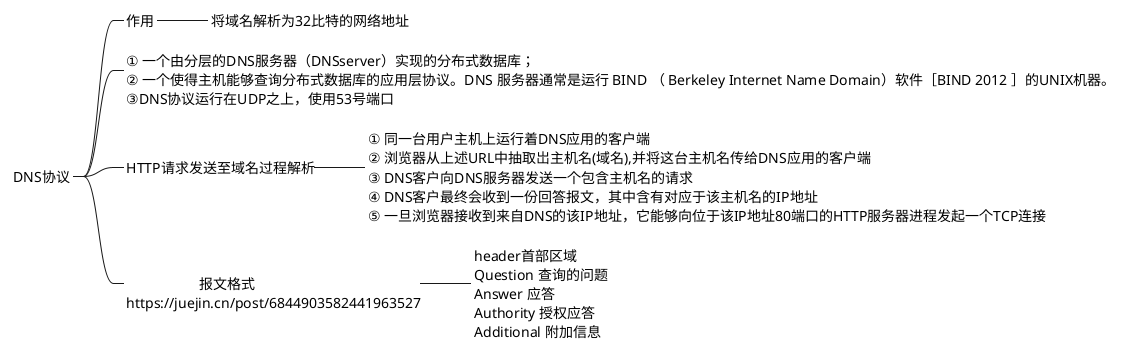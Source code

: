 @startmindmap
*_ DNS协议 
**_ 作用 
***_ 将域名解析为32比特的网络地址

**_: 
① 一个由分层的DNS服务器（DNSserver）实现的分布式数据库；
② 一个使得主机能够查询分布式数据库的应用层协议。DNS 服务器通常是运行 BIND （ Berkeley Internet Name Domain）软件［BIND 2012 ］的UNIX机器。
③DNS协议运行在UDP之上，使用53号端口;
**_ HTTP请求发送至域名过程解析
***_:
① 同一台用户主机上运行着DNS应用的客户端
② 浏览器从上述URL中抽取岀主机名(域名),并将这台主机名传给DNS应用的客户端
③ DNS客户向DNS服务器发送一个包含主机名的请求
④ DNS客户最终会收到一份回答报文，其中含有对应于该主机名的IP地址
⑤ 一旦浏览器接收到来自DNS的该IP地址，它能够向位于该IP地址80端口的HTTP服务器进程发起一个TCP连接;
**_: 
                    报文格式
https://juejin.cn/post/6844903582441963527;

***_: 
header首部区域
Question 查询的问题
Answer 应答
Authority 授权应答
Additional 附加信息;
@endmindmap